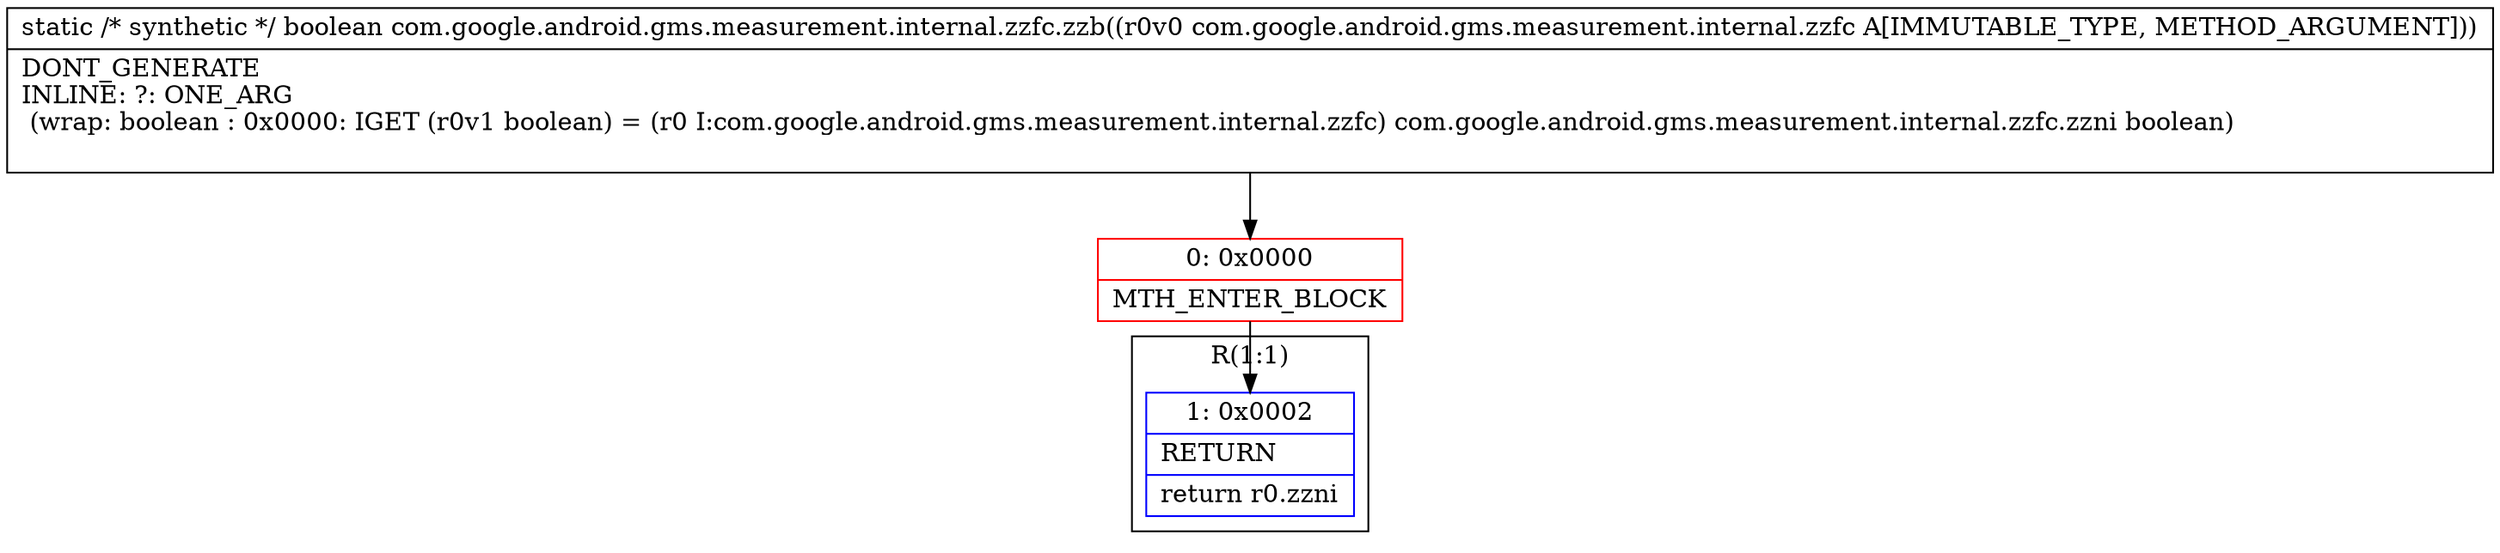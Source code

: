 digraph "CFG forcom.google.android.gms.measurement.internal.zzfc.zzb(Lcom\/google\/android\/gms\/measurement\/internal\/zzfc;)Z" {
subgraph cluster_Region_1964166479 {
label = "R(1:1)";
node [shape=record,color=blue];
Node_1 [shape=record,label="{1\:\ 0x0002|RETURN\l|return r0.zzni\l}"];
}
Node_0 [shape=record,color=red,label="{0\:\ 0x0000|MTH_ENTER_BLOCK\l}"];
MethodNode[shape=record,label="{static \/* synthetic *\/ boolean com.google.android.gms.measurement.internal.zzfc.zzb((r0v0 com.google.android.gms.measurement.internal.zzfc A[IMMUTABLE_TYPE, METHOD_ARGUMENT]))  | DONT_GENERATE\lINLINE: ?: ONE_ARG  \l  (wrap: boolean : 0x0000: IGET  (r0v1 boolean) = (r0 I:com.google.android.gms.measurement.internal.zzfc) com.google.android.gms.measurement.internal.zzfc.zzni boolean)\l\l}"];
MethodNode -> Node_0;
Node_0 -> Node_1;
}

